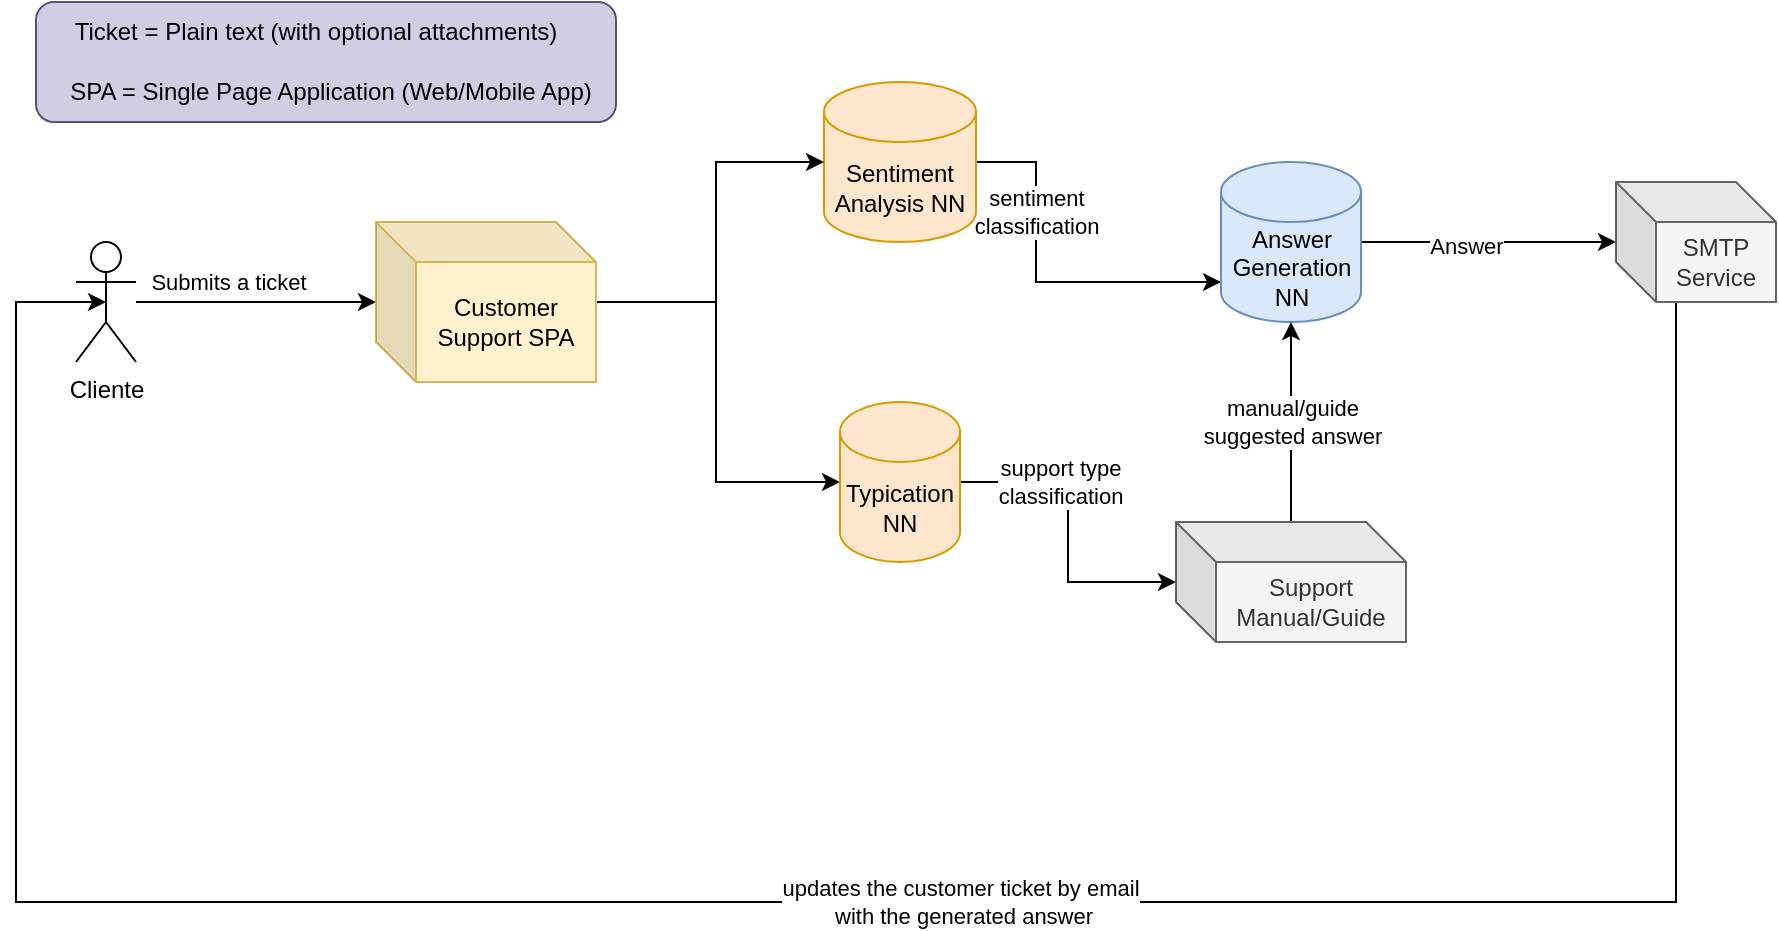 <mxfile version="21.0.1" type="device"><diagram name="Página-1" id="gSrq5aeWv-hUGyX6185J"><mxGraphModel dx="1050" dy="541" grid="1" gridSize="10" guides="1" tooltips="1" connect="1" arrows="1" fold="1" page="1" pageScale="1" pageWidth="827" pageHeight="1169" math="0" shadow="0"><root><mxCell id="0"/><mxCell id="1" parent="0"/><mxCell id="psBb0q5Jgf6vhrF4nLEA-14" value="" style="rounded=1;whiteSpace=wrap;html=1;fillColor=#d0cee2;strokeColor=#56517e;" vertex="1" parent="1"><mxGeometry x="20" y="10" width="290" height="60" as="geometry"/></mxCell><mxCell id="psBb0q5Jgf6vhrF4nLEA-17" style="edgeStyle=orthogonalEdgeStyle;rounded=0;orthogonalLoop=1;jettySize=auto;html=1;" edge="1" parent="1" source="psBb0q5Jgf6vhrF4nLEA-1" target="psBb0q5Jgf6vhrF4nLEA-16"><mxGeometry relative="1" as="geometry"><Array as="points"><mxPoint x="520" y="90"/><mxPoint x="520" y="150"/></Array></mxGeometry></mxCell><mxCell id="psBb0q5Jgf6vhrF4nLEA-19" value="sentiment &lt;br&gt;classification" style="edgeLabel;html=1;align=center;verticalAlign=middle;resizable=0;points=[];" vertex="1" connectable="0" parent="psBb0q5Jgf6vhrF4nLEA-17"><mxGeometry x="-0.458" y="-4" relative="1" as="geometry"><mxPoint x="4" y="5" as="offset"/></mxGeometry></mxCell><mxCell id="psBb0q5Jgf6vhrF4nLEA-1" value="Sentiment Analysis NN" style="shape=cylinder3;whiteSpace=wrap;html=1;boundedLbl=1;backgroundOutline=1;size=15;fillColor=#ffe6cc;strokeColor=#d79b00;" vertex="1" parent="1"><mxGeometry x="414" y="50" width="76" height="80" as="geometry"/></mxCell><mxCell id="psBb0q5Jgf6vhrF4nLEA-4" style="edgeStyle=orthogonalEdgeStyle;rounded=0;orthogonalLoop=1;jettySize=auto;html=1;" edge="1" parent="1" source="psBb0q5Jgf6vhrF4nLEA-2" target="psBb0q5Jgf6vhrF4nLEA-3"><mxGeometry relative="1" as="geometry"/></mxCell><mxCell id="psBb0q5Jgf6vhrF4nLEA-5" value="Submits a ticket" style="edgeLabel;html=1;align=center;verticalAlign=middle;resizable=0;points=[];" vertex="1" connectable="0" parent="psBb0q5Jgf6vhrF4nLEA-4"><mxGeometry x="-0.23" y="1" relative="1" as="geometry"><mxPoint y="-9" as="offset"/></mxGeometry></mxCell><mxCell id="psBb0q5Jgf6vhrF4nLEA-2" value="Cliente" style="shape=umlActor;verticalLabelPosition=bottom;verticalAlign=top;html=1;outlineConnect=0;" vertex="1" parent="1"><mxGeometry x="40" y="130" width="30" height="60" as="geometry"/></mxCell><mxCell id="psBb0q5Jgf6vhrF4nLEA-11" style="edgeStyle=orthogonalEdgeStyle;rounded=0;orthogonalLoop=1;jettySize=auto;html=1;" edge="1" parent="1" source="psBb0q5Jgf6vhrF4nLEA-3" target="psBb0q5Jgf6vhrF4nLEA-1"><mxGeometry relative="1" as="geometry"><Array as="points"><mxPoint x="360" y="160"/><mxPoint x="360" y="90"/></Array></mxGeometry></mxCell><mxCell id="psBb0q5Jgf6vhrF4nLEA-13" style="edgeStyle=orthogonalEdgeStyle;rounded=0;orthogonalLoop=1;jettySize=auto;html=1;entryX=0;entryY=0.5;entryDx=0;entryDy=0;entryPerimeter=0;" edge="1" parent="1" source="psBb0q5Jgf6vhrF4nLEA-3" target="psBb0q5Jgf6vhrF4nLEA-12"><mxGeometry relative="1" as="geometry"><Array as="points"><mxPoint x="360" y="160"/><mxPoint x="360" y="250"/></Array></mxGeometry></mxCell><mxCell id="psBb0q5Jgf6vhrF4nLEA-3" value="Customer Support SPA" style="shape=cube;whiteSpace=wrap;html=1;boundedLbl=1;backgroundOutline=1;darkOpacity=0.05;darkOpacity2=0.1;fillColor=#fff2cc;strokeColor=#d6b656;" vertex="1" parent="1"><mxGeometry x="190" y="120" width="110" height="80" as="geometry"/></mxCell><mxCell id="psBb0q5Jgf6vhrF4nLEA-9" value="Ticket = Plain text (with optional attachments)" style="text;html=1;strokeColor=none;fillColor=none;align=center;verticalAlign=middle;whiteSpace=wrap;rounded=0;" vertex="1" parent="1"><mxGeometry x="35" y="10" width="250" height="30" as="geometry"/></mxCell><mxCell id="psBb0q5Jgf6vhrF4nLEA-24" style="edgeStyle=orthogonalEdgeStyle;rounded=0;orthogonalLoop=1;jettySize=auto;html=1;" edge="1" parent="1" source="psBb0q5Jgf6vhrF4nLEA-12" target="psBb0q5Jgf6vhrF4nLEA-22"><mxGeometry relative="1" as="geometry"/></mxCell><mxCell id="psBb0q5Jgf6vhrF4nLEA-25" value="support type&lt;br&gt;classification" style="edgeLabel;html=1;align=center;verticalAlign=middle;resizable=0;points=[];" vertex="1" connectable="0" parent="psBb0q5Jgf6vhrF4nLEA-24"><mxGeometry x="-0.168" y="-4" relative="1" as="geometry"><mxPoint y="-12" as="offset"/></mxGeometry></mxCell><mxCell id="psBb0q5Jgf6vhrF4nLEA-12" value="Typication NN" style="shape=cylinder3;whiteSpace=wrap;html=1;boundedLbl=1;backgroundOutline=1;size=15;fillColor=#ffe6cc;strokeColor=#d79b00;" vertex="1" parent="1"><mxGeometry x="422" y="210" width="60" height="80" as="geometry"/></mxCell><mxCell id="psBb0q5Jgf6vhrF4nLEA-15" value="SPA = Single Page Application (Web/Mobile App)" style="text;html=1;strokeColor=none;fillColor=none;align=center;verticalAlign=middle;whiteSpace=wrap;rounded=0;" vertex="1" parent="1"><mxGeometry x="35" y="40" width="265" height="30" as="geometry"/></mxCell><mxCell id="psBb0q5Jgf6vhrF4nLEA-27" style="edgeStyle=orthogonalEdgeStyle;rounded=0;orthogonalLoop=1;jettySize=auto;html=1;" edge="1" parent="1" source="psBb0q5Jgf6vhrF4nLEA-16"><mxGeometry relative="1" as="geometry"><mxPoint x="810" y="130" as="targetPoint"/></mxGeometry></mxCell><mxCell id="psBb0q5Jgf6vhrF4nLEA-30" value="Answer" style="edgeLabel;html=1;align=center;verticalAlign=middle;resizable=0;points=[];" vertex="1" connectable="0" parent="psBb0q5Jgf6vhrF4nLEA-27"><mxGeometry x="-0.18" y="-2" relative="1" as="geometry"><mxPoint as="offset"/></mxGeometry></mxCell><mxCell id="psBb0q5Jgf6vhrF4nLEA-16" value="Answer Generation NN" style="shape=cylinder3;whiteSpace=wrap;html=1;boundedLbl=1;backgroundOutline=1;size=15;fillColor=#dae8fc;strokeColor=#6c8ebf;" vertex="1" parent="1"><mxGeometry x="612.5" y="90" width="70" height="80" as="geometry"/></mxCell><mxCell id="psBb0q5Jgf6vhrF4nLEA-26" style="edgeStyle=orthogonalEdgeStyle;rounded=0;orthogonalLoop=1;jettySize=auto;html=1;" edge="1" parent="1" source="psBb0q5Jgf6vhrF4nLEA-22" target="psBb0q5Jgf6vhrF4nLEA-16"><mxGeometry relative="1" as="geometry"/></mxCell><mxCell id="psBb0q5Jgf6vhrF4nLEA-35" value="manual/guide &lt;br&gt;suggested answer" style="edgeLabel;html=1;align=center;verticalAlign=middle;resizable=0;points=[];" vertex="1" connectable="0" parent="psBb0q5Jgf6vhrF4nLEA-26"><mxGeometry x="-0.26" y="1" relative="1" as="geometry"><mxPoint x="1" y="-13" as="offset"/></mxGeometry></mxCell><mxCell id="psBb0q5Jgf6vhrF4nLEA-22" value="Support Manual/Guide" style="shape=cube;whiteSpace=wrap;html=1;boundedLbl=1;backgroundOutline=1;darkOpacity=0.05;darkOpacity2=0.1;fillColor=#f5f5f5;fontColor=#333333;strokeColor=#666666;" vertex="1" parent="1"><mxGeometry x="590" y="270" width="115" height="60" as="geometry"/></mxCell><mxCell id="psBb0q5Jgf6vhrF4nLEA-32" style="edgeStyle=orthogonalEdgeStyle;rounded=0;orthogonalLoop=1;jettySize=auto;html=1;entryX=0.5;entryY=0.5;entryDx=0;entryDy=0;entryPerimeter=0;" edge="1" parent="1" source="psBb0q5Jgf6vhrF4nLEA-29" target="psBb0q5Jgf6vhrF4nLEA-2"><mxGeometry relative="1" as="geometry"><Array as="points"><mxPoint x="840" y="460"/><mxPoint x="10" y="460"/><mxPoint x="10" y="160"/></Array></mxGeometry></mxCell><mxCell id="psBb0q5Jgf6vhrF4nLEA-33" value="updates the customer&amp;nbsp;ticket by email&lt;br&gt;&amp;nbsp;with the generated answer" style="edgeLabel;html=1;align=center;verticalAlign=middle;resizable=0;points=[];" vertex="1" connectable="0" parent="psBb0q5Jgf6vhrF4nLEA-32"><mxGeometry x="-0.169" y="-4" relative="1" as="geometry"><mxPoint x="-45" y="4" as="offset"/></mxGeometry></mxCell><mxCell id="psBb0q5Jgf6vhrF4nLEA-29" value="SMTP Service" style="shape=cube;whiteSpace=wrap;html=1;boundedLbl=1;backgroundOutline=1;darkOpacity=0.05;darkOpacity2=0.1;fillColor=#f5f5f5;fontColor=#333333;strokeColor=#666666;" vertex="1" parent="1"><mxGeometry x="810" y="100" width="80" height="60" as="geometry"/></mxCell></root></mxGraphModel></diagram></mxfile>